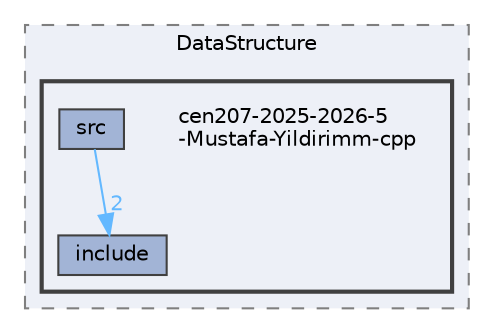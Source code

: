 digraph "C:/Users/ahmet/OneDrive/Masaüstü/DataStructure/cen207-2025-2026-5-Mustafa-Yildirimm-cpp"
{
 // INTERACTIVE_SVG=YES
 // LATEX_PDF_SIZE
  bgcolor="transparent";
  edge [fontname=Helvetica,fontsize=10,labelfontname=Helvetica,labelfontsize=10];
  node [fontname=Helvetica,fontsize=10,shape=box,height=0.2,width=0.4];
  compound=true
  subgraph clusterdir_87f260dbaa04f06c7d57423ba5ebac9d {
    graph [ bgcolor="#edf0f7", pencolor="grey50", label="DataStructure", fontname=Helvetica,fontsize=10 style="filled,dashed", URL="dir_87f260dbaa04f06c7d57423ba5ebac9d.html",tooltip=""]
  subgraph clusterdir_b00da2fab6b604b485869b7d5702ce53 {
    graph [ bgcolor="#edf0f7", pencolor="grey25", label="", fontname=Helvetica,fontsize=10 style="filled,bold", URL="dir_b00da2fab6b604b485869b7d5702ce53.html",tooltip=""]
    dir_b00da2fab6b604b485869b7d5702ce53 [shape=plaintext, label="cen207-2025-2026-5\l-Mustafa-Yildirimm-cpp"];
  dir_4dfc6c6bb4cb5cc6e762107be17038e6 [label="include", fillcolor="#a2b4d6", color="grey25", style="filled", URL="dir_4dfc6c6bb4cb5cc6e762107be17038e6.html",tooltip=""];
  dir_235080e4fc6f8d1f814973dc40d3997a [label="src", fillcolor="#a2b4d6", color="grey25", style="filled", URL="dir_235080e4fc6f8d1f814973dc40d3997a.html",tooltip=""];
  }
  }
  dir_235080e4fc6f8d1f814973dc40d3997a->dir_4dfc6c6bb4cb5cc6e762107be17038e6 [headlabel="2", labeldistance=1.5 headhref="dir_000005_000003.html" href="dir_000005_000003.html" color="steelblue1" fontcolor="steelblue1"];
}
